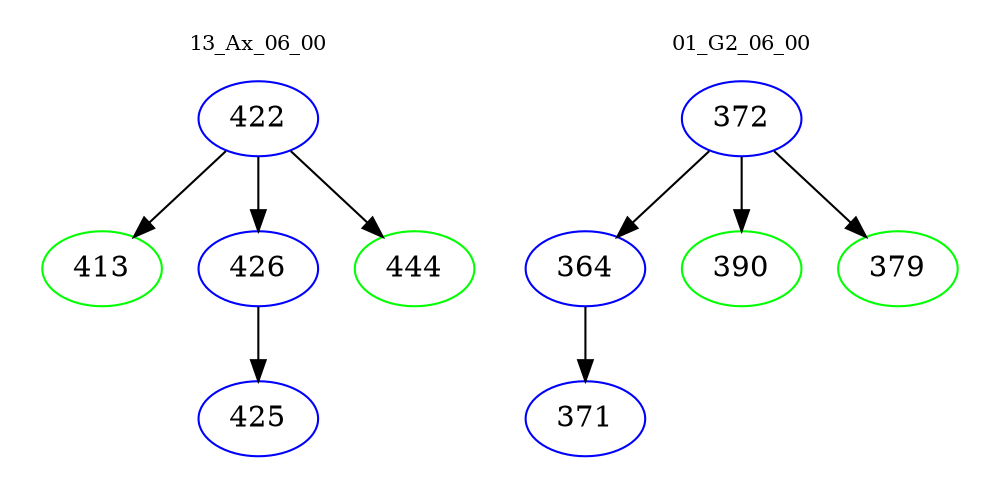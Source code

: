 digraph{
subgraph cluster_0 {
color = white
label = "13_Ax_06_00";
fontsize=10;
T0_422 [label="422", color="blue"]
T0_422 -> T0_413 [color="black"]
T0_413 [label="413", color="green"]
T0_422 -> T0_426 [color="black"]
T0_426 [label="426", color="blue"]
T0_426 -> T0_425 [color="black"]
T0_425 [label="425", color="blue"]
T0_422 -> T0_444 [color="black"]
T0_444 [label="444", color="green"]
}
subgraph cluster_1 {
color = white
label = "01_G2_06_00";
fontsize=10;
T1_372 [label="372", color="blue"]
T1_372 -> T1_364 [color="black"]
T1_364 [label="364", color="blue"]
T1_364 -> T1_371 [color="black"]
T1_371 [label="371", color="blue"]
T1_372 -> T1_390 [color="black"]
T1_390 [label="390", color="green"]
T1_372 -> T1_379 [color="black"]
T1_379 [label="379", color="green"]
}
}
